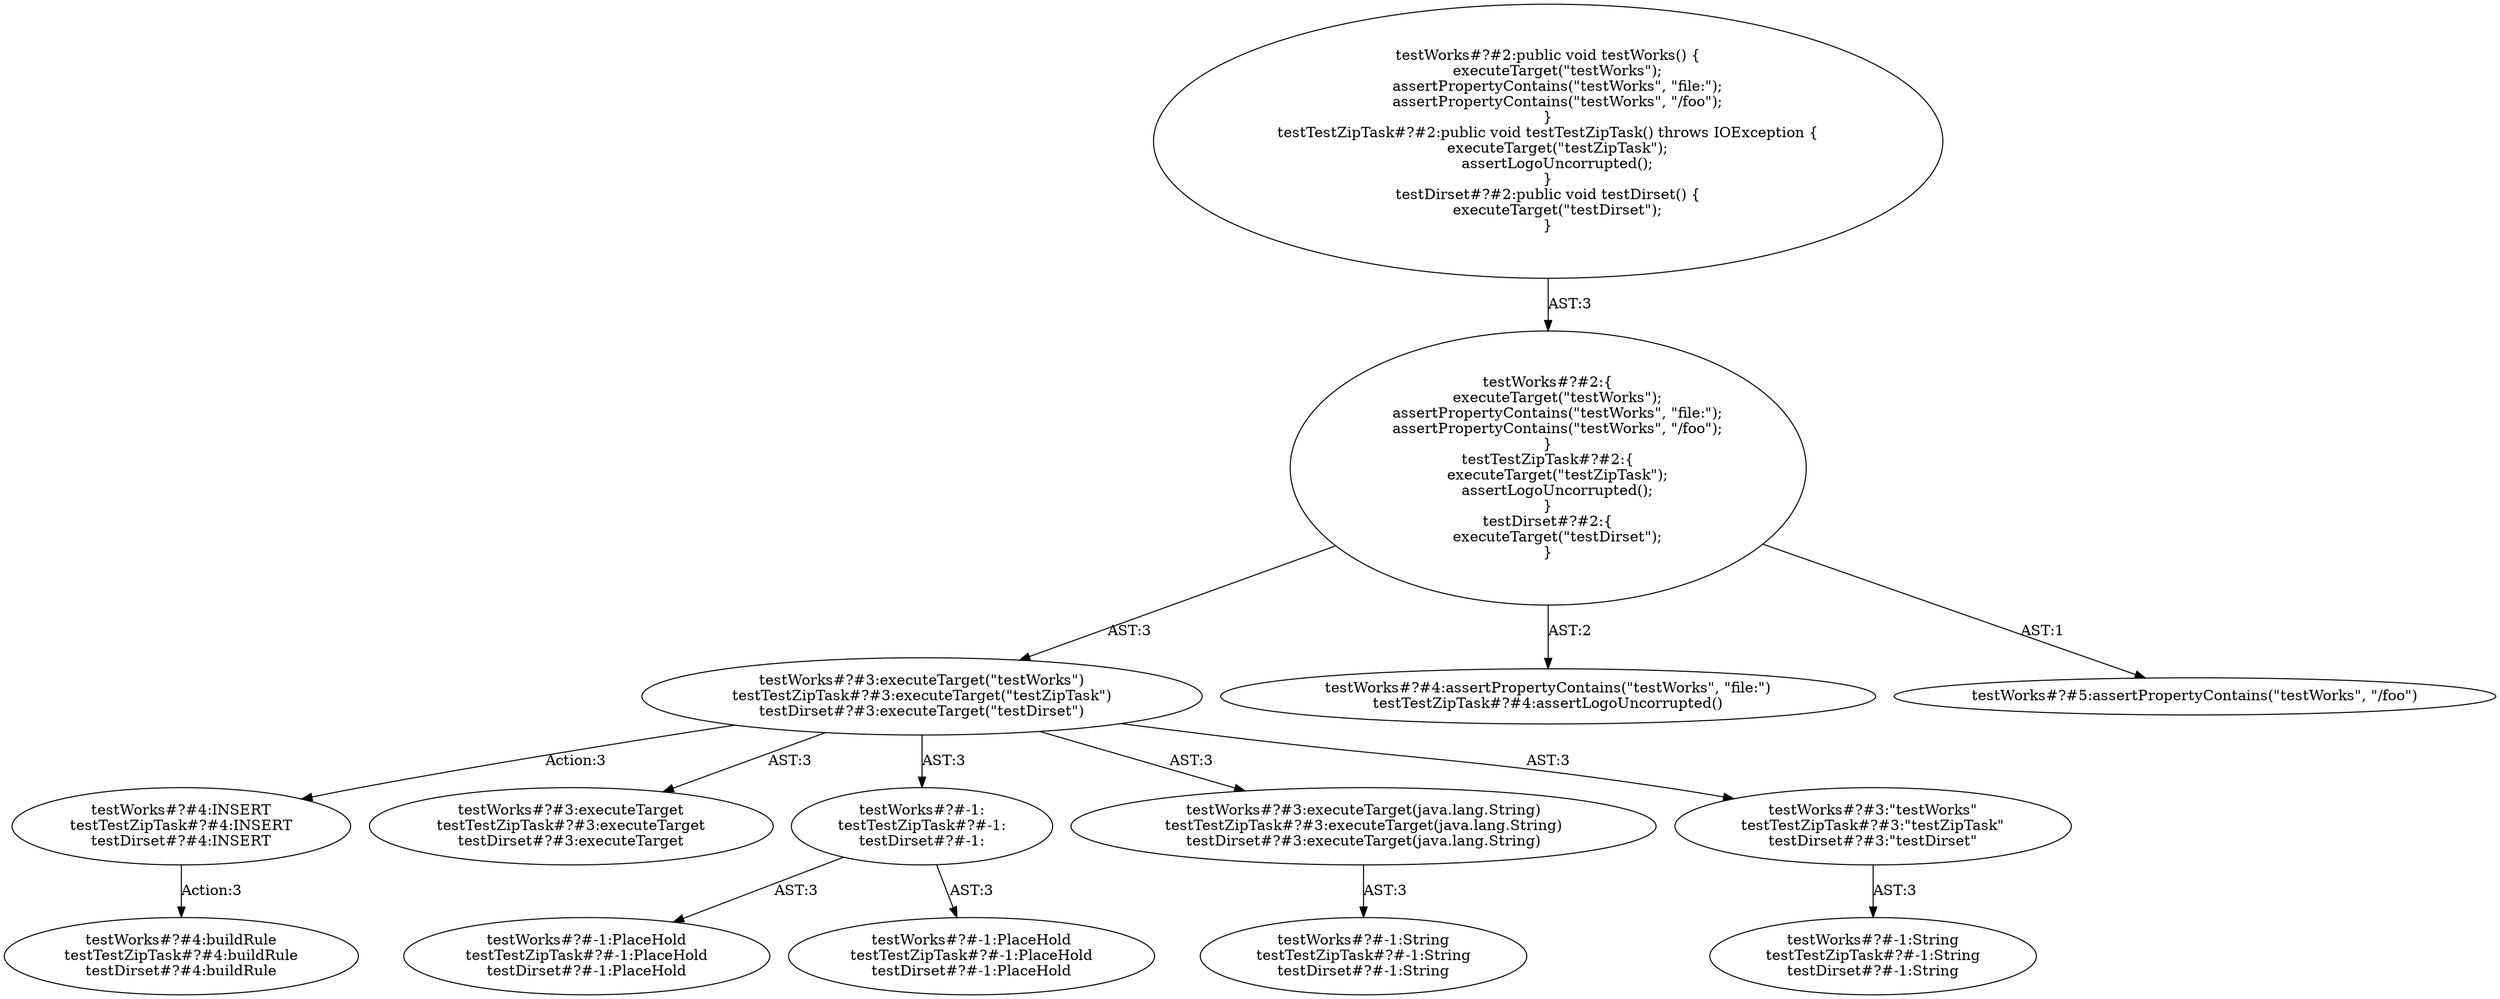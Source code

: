 digraph "Pattern" {
0 [label="testWorks#?#4:INSERT
testTestZipTask#?#4:INSERT
testDirset#?#4:INSERT" shape=ellipse]
1 [label="testWorks#?#3:executeTarget(\"testWorks\")
testTestZipTask#?#3:executeTarget(\"testZipTask\")
testDirset#?#3:executeTarget(\"testDirset\")" shape=ellipse]
2 [label="testWorks#?#2:\{
    executeTarget(\"testWorks\");
    assertPropertyContains(\"testWorks\", \"file:\");
    assertPropertyContains(\"testWorks\", \"/foo\");
\}
testTestZipTask#?#2:\{
    executeTarget(\"testZipTask\");
    assertLogoUncorrupted();
\}
testDirset#?#2:\{
    executeTarget(\"testDirset\");
\}" shape=ellipse]
3 [label="testWorks#?#2:public void testWorks() \{
    executeTarget(\"testWorks\");
    assertPropertyContains(\"testWorks\", \"file:\");
    assertPropertyContains(\"testWorks\", \"/foo\");
\}
testTestZipTask#?#2:public void testTestZipTask() throws IOException \{
    executeTarget(\"testZipTask\");
    assertLogoUncorrupted();
\}
testDirset#?#2:public void testDirset() \{
    executeTarget(\"testDirset\");
\}" shape=ellipse]
4 [label="testWorks#?#4:assertPropertyContains(\"testWorks\", \"file:\")
testTestZipTask#?#4:assertLogoUncorrupted()" shape=ellipse]
5 [label="testWorks#?#5:assertPropertyContains(\"testWorks\", \"/foo\")" shape=ellipse]
6 [label="testWorks#?#3:executeTarget
testTestZipTask#?#3:executeTarget
testDirset#?#3:executeTarget" shape=ellipse]
7 [label="testWorks#?#-1:
testTestZipTask#?#-1:
testDirset#?#-1:" shape=ellipse]
8 [label="testWorks#?#-1:PlaceHold
testTestZipTask#?#-1:PlaceHold
testDirset#?#-1:PlaceHold" shape=ellipse]
9 [label="testWorks#?#-1:PlaceHold
testTestZipTask#?#-1:PlaceHold
testDirset#?#-1:PlaceHold" shape=ellipse]
10 [label="testWorks#?#3:executeTarget(java.lang.String)
testTestZipTask#?#3:executeTarget(java.lang.String)
testDirset#?#3:executeTarget(java.lang.String)" shape=ellipse]
11 [label="testWorks#?#-1:String
testTestZipTask#?#-1:String
testDirset#?#-1:String" shape=ellipse]
12 [label="testWorks#?#3:\"testWorks\"
testTestZipTask#?#3:\"testZipTask\"
testDirset#?#3:\"testDirset\"" shape=ellipse]
13 [label="testWorks#?#-1:String
testTestZipTask#?#-1:String
testDirset#?#-1:String" shape=ellipse]
14 [label="testWorks#?#4:buildRule
testTestZipTask#?#4:buildRule
testDirset#?#4:buildRule" shape=ellipse]
0 -> 14 [label="Action:3"];
1 -> 0 [label="Action:3"];
1 -> 6 [label="AST:3"];
1 -> 7 [label="AST:3"];
1 -> 10 [label="AST:3"];
1 -> 12 [label="AST:3"];
2 -> 1 [label="AST:3"];
2 -> 4 [label="AST:2"];
2 -> 5 [label="AST:1"];
3 -> 2 [label="AST:3"];
7 -> 8 [label="AST:3"];
7 -> 9 [label="AST:3"];
10 -> 11 [label="AST:3"];
12 -> 13 [label="AST:3"];
}